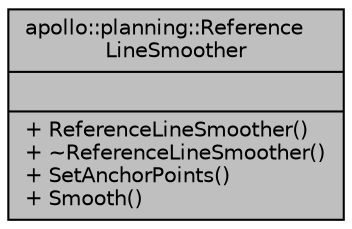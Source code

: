digraph "apollo::planning::ReferenceLineSmoother"
{
  edge [fontname="Helvetica",fontsize="10",labelfontname="Helvetica",labelfontsize="10"];
  node [fontname="Helvetica",fontsize="10",shape=record];
  Node1 [label="{apollo::planning::Reference\lLineSmoother\n||+ ReferenceLineSmoother()\l+ ~ReferenceLineSmoother()\l+ SetAnchorPoints()\l+ Smooth()\l}",height=0.2,width=0.4,color="black", fillcolor="grey75", style="filled" fontcolor="black"];
}
